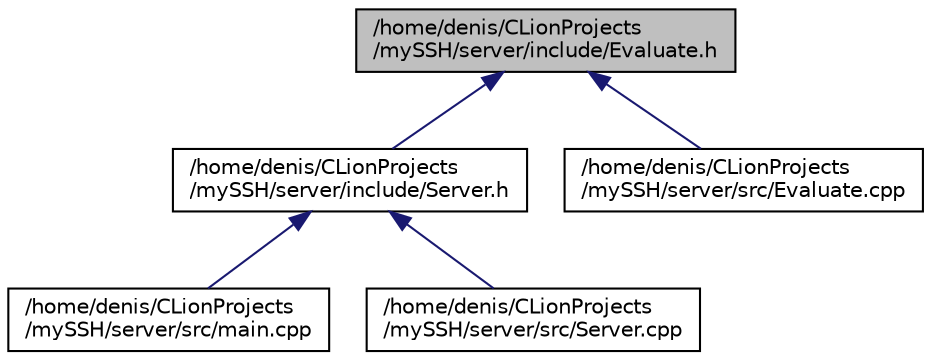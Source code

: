 digraph "/home/denis/CLionProjects/mySSH/server/include/Evaluate.h"
{
  edge [fontname="Helvetica",fontsize="10",labelfontname="Helvetica",labelfontsize="10"];
  node [fontname="Helvetica",fontsize="10",shape=record];
  Node1 [label="/home/denis/CLionProjects\l/mySSH/server/include/Evaluate.h",height=0.2,width=0.4,color="black", fillcolor="grey75", style="filled", fontcolor="black"];
  Node1 -> Node2 [dir="back",color="midnightblue",fontsize="10",style="solid"];
  Node2 [label="/home/denis/CLionProjects\l/mySSH/server/include/Server.h",height=0.2,width=0.4,color="black", fillcolor="white", style="filled",URL="$Server_8h.html"];
  Node2 -> Node3 [dir="back",color="midnightblue",fontsize="10",style="solid"];
  Node3 [label="/home/denis/CLionProjects\l/mySSH/server/src/main.cpp",height=0.2,width=0.4,color="black", fillcolor="white", style="filled",URL="$main_8cpp.html"];
  Node2 -> Node4 [dir="back",color="midnightblue",fontsize="10",style="solid"];
  Node4 [label="/home/denis/CLionProjects\l/mySSH/server/src/Server.cpp",height=0.2,width=0.4,color="black", fillcolor="white", style="filled",URL="$Server_8cpp.html"];
  Node1 -> Node5 [dir="back",color="midnightblue",fontsize="10",style="solid"];
  Node5 [label="/home/denis/CLionProjects\l/mySSH/server/src/Evaluate.cpp",height=0.2,width=0.4,color="black", fillcolor="white", style="filled",URL="$Evaluate_8cpp.html"];
}
